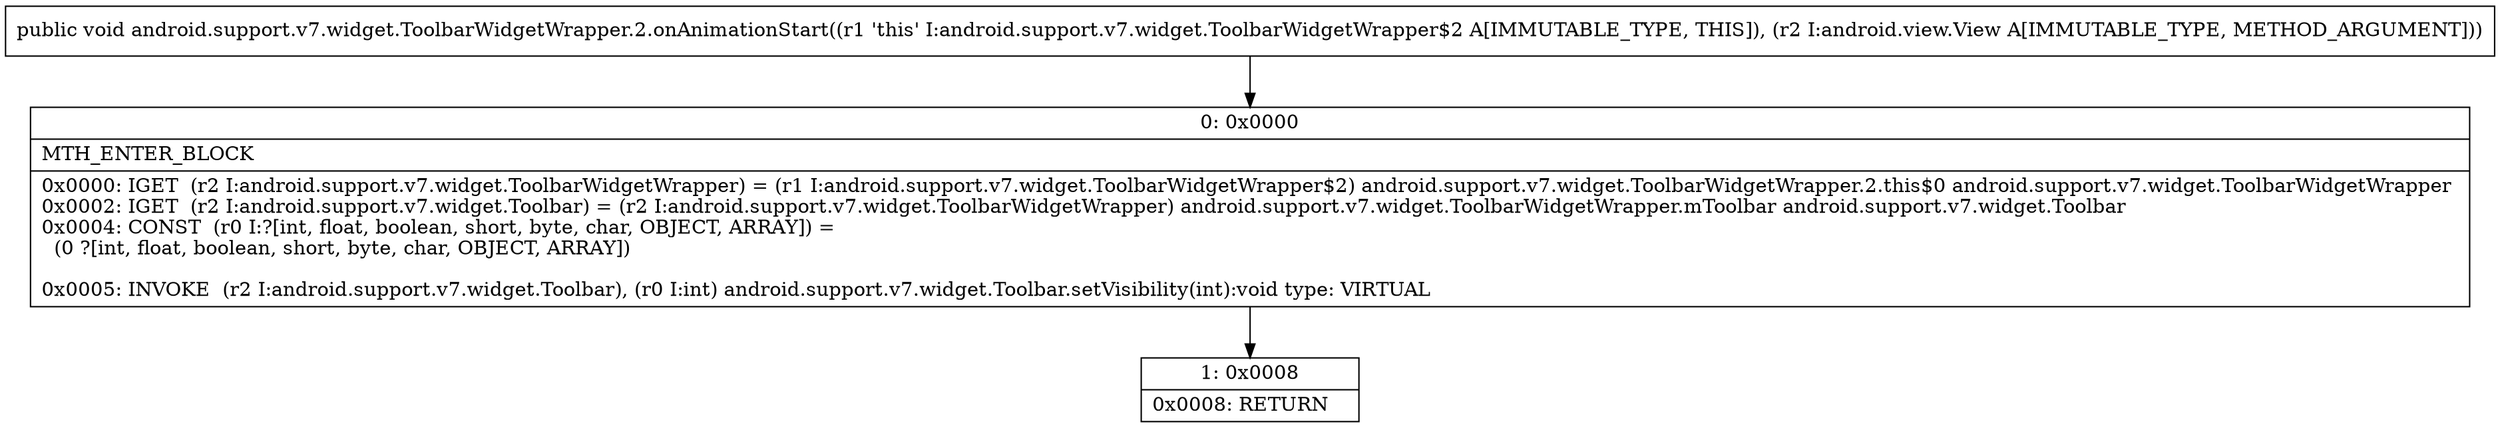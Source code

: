 digraph "CFG forandroid.support.v7.widget.ToolbarWidgetWrapper.2.onAnimationStart(Landroid\/view\/View;)V" {
Node_0 [shape=record,label="{0\:\ 0x0000|MTH_ENTER_BLOCK\l|0x0000: IGET  (r2 I:android.support.v7.widget.ToolbarWidgetWrapper) = (r1 I:android.support.v7.widget.ToolbarWidgetWrapper$2) android.support.v7.widget.ToolbarWidgetWrapper.2.this$0 android.support.v7.widget.ToolbarWidgetWrapper \l0x0002: IGET  (r2 I:android.support.v7.widget.Toolbar) = (r2 I:android.support.v7.widget.ToolbarWidgetWrapper) android.support.v7.widget.ToolbarWidgetWrapper.mToolbar android.support.v7.widget.Toolbar \l0x0004: CONST  (r0 I:?[int, float, boolean, short, byte, char, OBJECT, ARRAY]) = \l  (0 ?[int, float, boolean, short, byte, char, OBJECT, ARRAY])\l \l0x0005: INVOKE  (r2 I:android.support.v7.widget.Toolbar), (r0 I:int) android.support.v7.widget.Toolbar.setVisibility(int):void type: VIRTUAL \l}"];
Node_1 [shape=record,label="{1\:\ 0x0008|0x0008: RETURN   \l}"];
MethodNode[shape=record,label="{public void android.support.v7.widget.ToolbarWidgetWrapper.2.onAnimationStart((r1 'this' I:android.support.v7.widget.ToolbarWidgetWrapper$2 A[IMMUTABLE_TYPE, THIS]), (r2 I:android.view.View A[IMMUTABLE_TYPE, METHOD_ARGUMENT])) }"];
MethodNode -> Node_0;
Node_0 -> Node_1;
}


